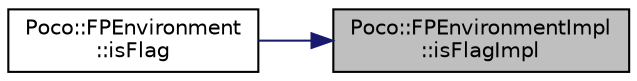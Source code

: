 digraph "Poco::FPEnvironmentImpl::isFlagImpl"
{
 // LATEX_PDF_SIZE
  edge [fontname="Helvetica",fontsize="10",labelfontname="Helvetica",labelfontsize="10"];
  node [fontname="Helvetica",fontsize="10",shape=record];
  rankdir="RL";
  Node1 [label="Poco::FPEnvironmentImpl\l::isFlagImpl",height=0.2,width=0.4,color="black", fillcolor="grey75", style="filled", fontcolor="black",tooltip=" "];
  Node1 -> Node2 [dir="back",color="midnightblue",fontsize="10",style="solid"];
  Node2 [label="Poco::FPEnvironment\l::isFlag",height=0.2,width=0.4,color="black", fillcolor="white", style="filled",URL="$classPoco_1_1FPEnvironment.html#aa972bc45f38e6aca8d50331ec35e06d6",tooltip="Resets all flags."];
}
